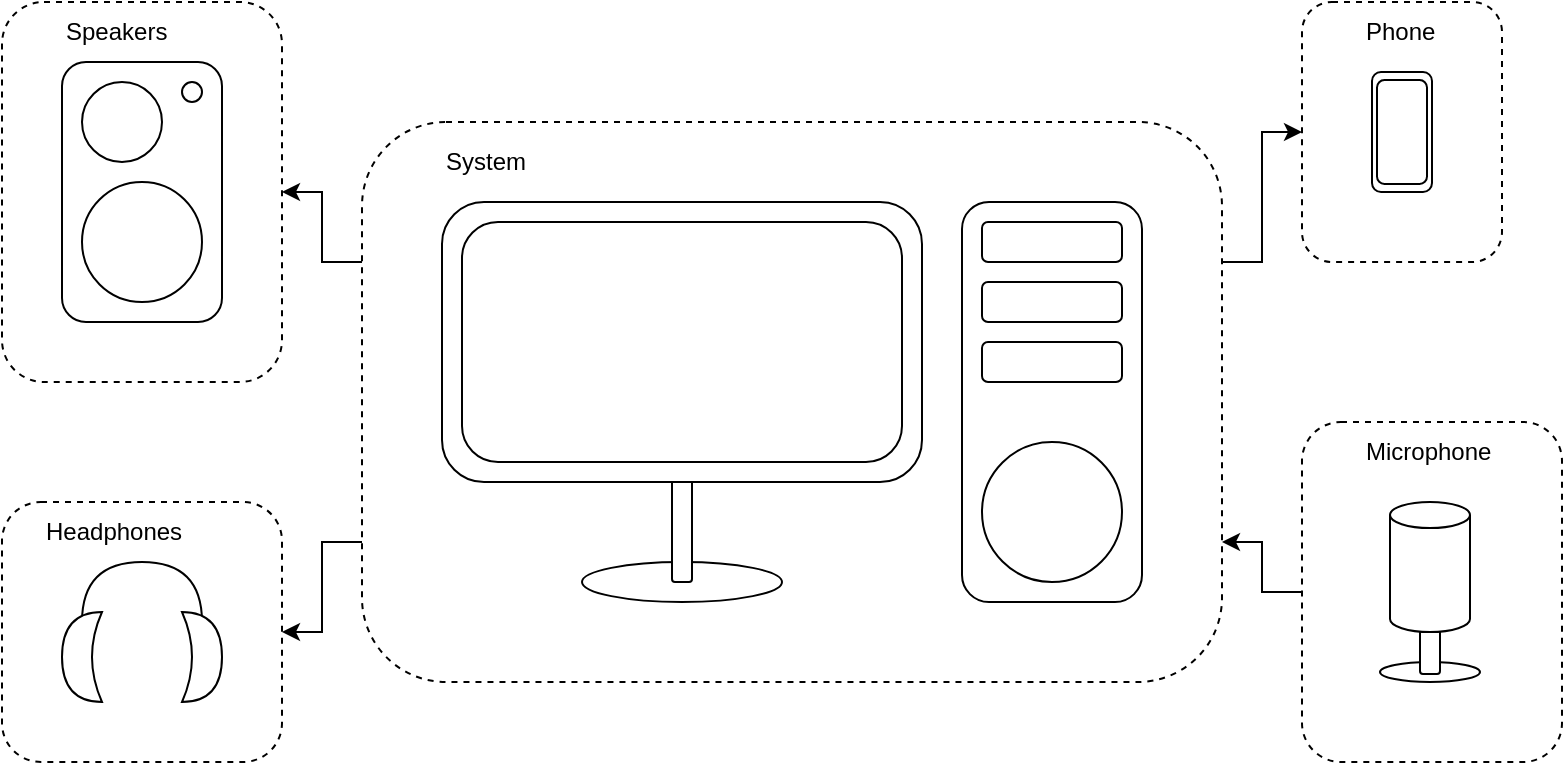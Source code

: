 <mxfile version="24.7.17">
  <diagram name="Page-1" id="P2bzlpWV9BQvfWMMdXGA">
    <mxGraphModel dx="2578" dy="1012" grid="1" gridSize="10" guides="1" tooltips="1" connect="1" arrows="1" fold="1" page="1" pageScale="1" pageWidth="850" pageHeight="1100" math="0" shadow="0">
      <root>
        <mxCell id="0" />
        <mxCell id="1" parent="0" />
        <mxCell id="ZbY5U2wuNLYE3oSprNOO-49" value="" style="rounded=1;whiteSpace=wrap;html=1;fillColor=none;dashed=1;" parent="1" vertex="1">
          <mxGeometry x="500" y="460" width="100" height="130" as="geometry" />
        </mxCell>
        <mxCell id="ZbY5U2wuNLYE3oSprNOO-40" value="" style="rounded=1;whiteSpace=wrap;html=1;fillColor=none;dashed=1;" parent="1" vertex="1">
          <mxGeometry x="-150" y="710" width="140" height="130" as="geometry" />
        </mxCell>
        <mxCell id="ZbY5U2wuNLYE3oSprNOO-45" value="" style="rounded=1;whiteSpace=wrap;html=1;fillColor=none;dashed=1;" parent="1" vertex="1">
          <mxGeometry x="-150" y="460" width="140" height="190" as="geometry" />
        </mxCell>
        <mxCell id="ZbY5U2wuNLYE3oSprNOO-47" style="edgeStyle=orthogonalEdgeStyle;rounded=0;orthogonalLoop=1;jettySize=auto;html=1;exitX=0;exitY=0.25;exitDx=0;exitDy=0;entryX=1;entryY=0.5;entryDx=0;entryDy=0;" parent="1" source="ZbY5U2wuNLYE3oSprNOO-29" target="ZbY5U2wuNLYE3oSprNOO-45" edge="1">
          <mxGeometry relative="1" as="geometry" />
        </mxCell>
        <mxCell id="ZbY5U2wuNLYE3oSprNOO-48" style="edgeStyle=orthogonalEdgeStyle;rounded=0;orthogonalLoop=1;jettySize=auto;html=1;exitX=0;exitY=0.75;exitDx=0;exitDy=0;entryX=1;entryY=0.5;entryDx=0;entryDy=0;" parent="1" source="ZbY5U2wuNLYE3oSprNOO-29" target="ZbY5U2wuNLYE3oSprNOO-40" edge="1">
          <mxGeometry relative="1" as="geometry" />
        </mxCell>
        <mxCell id="ZbY5U2wuNLYE3oSprNOO-53" style="edgeStyle=orthogonalEdgeStyle;rounded=0;orthogonalLoop=1;jettySize=auto;html=1;exitX=1;exitY=0.25;exitDx=0;exitDy=0;entryX=0;entryY=0.5;entryDx=0;entryDy=0;" parent="1" source="ZbY5U2wuNLYE3oSprNOO-29" target="ZbY5U2wuNLYE3oSprNOO-49" edge="1">
          <mxGeometry relative="1" as="geometry" />
        </mxCell>
        <mxCell id="ZbY5U2wuNLYE3oSprNOO-29" value="" style="rounded=1;whiteSpace=wrap;html=1;fillColor=none;dashed=1;" parent="1" vertex="1">
          <mxGeometry x="30" y="520" width="430" height="280" as="geometry" />
        </mxCell>
        <mxCell id="ZbY5U2wuNLYE3oSprNOO-52" style="edgeStyle=orthogonalEdgeStyle;rounded=0;orthogonalLoop=1;jettySize=auto;html=1;exitX=0;exitY=0.5;exitDx=0;exitDy=0;entryX=1;entryY=0.75;entryDx=0;entryDy=0;" parent="1" source="ZbY5U2wuNLYE3oSprNOO-31" target="ZbY5U2wuNLYE3oSprNOO-29" edge="1">
          <mxGeometry relative="1" as="geometry" />
        </mxCell>
        <mxCell id="ZbY5U2wuNLYE3oSprNOO-31" value="" style="rounded=1;whiteSpace=wrap;html=1;fillColor=none;dashed=1;" parent="1" vertex="1">
          <mxGeometry x="500" y="670" width="130" height="170" as="geometry" />
        </mxCell>
        <mxCell id="ZbY5U2wuNLYE3oSprNOO-23" value="" style="ellipse;whiteSpace=wrap;html=1;" parent="1" vertex="1">
          <mxGeometry x="539" y="790" width="50" height="10" as="geometry" />
        </mxCell>
        <mxCell id="ZbY5U2wuNLYE3oSprNOO-4" value="" style="rounded=1;whiteSpace=wrap;html=1;" parent="1" vertex="1">
          <mxGeometry x="330" y="560" width="90" height="200" as="geometry" />
        </mxCell>
        <mxCell id="ZbY5U2wuNLYE3oSprNOO-7" value="" style="rounded=1;whiteSpace=wrap;html=1;" parent="1" vertex="1">
          <mxGeometry x="340" y="570" width="70" height="20" as="geometry" />
        </mxCell>
        <mxCell id="ZbY5U2wuNLYE3oSprNOO-8" value="" style="ellipse;whiteSpace=wrap;html=1;aspect=fixed;" parent="1" vertex="1">
          <mxGeometry x="340" y="680" width="70" height="70" as="geometry" />
        </mxCell>
        <mxCell id="ZbY5U2wuNLYE3oSprNOO-9" value="" style="rounded=1;whiteSpace=wrap;html=1;" parent="1" vertex="1">
          <mxGeometry x="535" y="495" width="30" height="60" as="geometry" />
        </mxCell>
        <mxCell id="ZbY5U2wuNLYE3oSprNOO-10" value="" style="rounded=1;whiteSpace=wrap;html=1;" parent="1" vertex="1">
          <mxGeometry x="537.5" y="499" width="25" height="52" as="geometry" />
        </mxCell>
        <mxCell id="ZbY5U2wuNLYE3oSprNOO-15" value="" style="rounded=1;whiteSpace=wrap;html=1;" parent="1" vertex="1">
          <mxGeometry x="-120" y="490" width="80" height="130" as="geometry" />
        </mxCell>
        <mxCell id="ZbY5U2wuNLYE3oSprNOO-17" value="" style="ellipse;whiteSpace=wrap;html=1;aspect=fixed;" parent="1" vertex="1">
          <mxGeometry x="-110" y="500" width="40" height="40" as="geometry" />
        </mxCell>
        <mxCell id="ZbY5U2wuNLYE3oSprNOO-18" value="" style="ellipse;whiteSpace=wrap;html=1;aspect=fixed;" parent="1" vertex="1">
          <mxGeometry x="-110" y="550" width="60" height="60" as="geometry" />
        </mxCell>
        <mxCell id="ZbY5U2wuNLYE3oSprNOO-24" value="" style="ellipse;whiteSpace=wrap;html=1;" parent="1" vertex="1">
          <mxGeometry x="140" y="740" width="100" height="20" as="geometry" />
        </mxCell>
        <mxCell id="ZbY5U2wuNLYE3oSprNOO-25" value="" style="rounded=1;whiteSpace=wrap;html=1;" parent="1" vertex="1">
          <mxGeometry x="340" y="600" width="70" height="20" as="geometry" />
        </mxCell>
        <mxCell id="ZbY5U2wuNLYE3oSprNOO-26" value="" style="rounded=1;whiteSpace=wrap;html=1;" parent="1" vertex="1">
          <mxGeometry x="340" y="630" width="70" height="20" as="geometry" />
        </mxCell>
        <mxCell id="ZbY5U2wuNLYE3oSprNOO-30" value="System" style="text;html=1;align=left;verticalAlign=middle;whiteSpace=wrap;rounded=0;" parent="1" vertex="1">
          <mxGeometry x="70" y="520" width="350" height="40" as="geometry" />
        </mxCell>
        <mxCell id="ZbY5U2wuNLYE3oSprNOO-32" value="Microphone" style="text;html=1;align=left;verticalAlign=middle;whiteSpace=wrap;rounded=0;" parent="1" vertex="1">
          <mxGeometry x="530" y="670" width="70" height="30" as="geometry" />
        </mxCell>
        <mxCell id="ZbY5U2wuNLYE3oSprNOO-36" value="" style="shape=requiredInterface;html=1;verticalLabelPosition=bottom;sketch=0;direction=north;" parent="1" vertex="1">
          <mxGeometry x="-110" y="740" width="60" height="30" as="geometry" />
        </mxCell>
        <mxCell id="ZbY5U2wuNLYE3oSprNOO-37" value="" style="rounded=1;whiteSpace=wrap;html=1;" parent="1" vertex="1">
          <mxGeometry x="559" y="770" width="10" height="26" as="geometry" />
        </mxCell>
        <mxCell id="ZbY5U2wuNLYE3oSprNOO-19" value="" style="shape=cylinder3;whiteSpace=wrap;html=1;boundedLbl=1;backgroundOutline=1;size=6.524;" parent="1" vertex="1">
          <mxGeometry x="544" y="710" width="40" height="65" as="geometry" />
        </mxCell>
        <mxCell id="ZbY5U2wuNLYE3oSprNOO-38" value="" style="rounded=1;whiteSpace=wrap;html=1;" parent="1" vertex="1">
          <mxGeometry x="185" y="690" width="10" height="60" as="geometry" />
        </mxCell>
        <mxCell id="ZbY5U2wuNLYE3oSprNOO-1" value="" style="rounded=1;whiteSpace=wrap;html=1;" parent="1" vertex="1">
          <mxGeometry x="70" y="560" width="240" height="140" as="geometry" />
        </mxCell>
        <mxCell id="ZbY5U2wuNLYE3oSprNOO-6" value="" style="rounded=1;whiteSpace=wrap;html=1;" parent="1" vertex="1">
          <mxGeometry x="80" y="570" width="220" height="120" as="geometry" />
        </mxCell>
        <mxCell id="ZbY5U2wuNLYE3oSprNOO-39" value="" style="shape=xor;whiteSpace=wrap;html=1;flipH=1;" parent="1" vertex="1">
          <mxGeometry x="-120" y="765" width="20" height="45" as="geometry" />
        </mxCell>
        <mxCell id="ZbY5U2wuNLYE3oSprNOO-34" value="" style="shape=xor;whiteSpace=wrap;html=1;" parent="1" vertex="1">
          <mxGeometry x="-60" y="765" width="20" height="45" as="geometry" />
        </mxCell>
        <mxCell id="ZbY5U2wuNLYE3oSprNOO-41" value="Headphones" style="text;html=1;align=left;verticalAlign=middle;whiteSpace=wrap;rounded=0;" parent="1" vertex="1">
          <mxGeometry x="-130" y="710" width="90" height="30" as="geometry" />
        </mxCell>
        <mxCell id="ZbY5U2wuNLYE3oSprNOO-44" value="" style="ellipse;whiteSpace=wrap;html=1;aspect=fixed;" parent="1" vertex="1">
          <mxGeometry x="-60" y="500" width="10" height="10" as="geometry" />
        </mxCell>
        <mxCell id="ZbY5U2wuNLYE3oSprNOO-46" value="Speakers" style="text;html=1;align=left;verticalAlign=middle;whiteSpace=wrap;rounded=0;" parent="1" vertex="1">
          <mxGeometry x="-120" y="460" width="80" height="30" as="geometry" />
        </mxCell>
        <mxCell id="ZbY5U2wuNLYE3oSprNOO-51" value="Phone" style="text;html=1;align=left;verticalAlign=middle;whiteSpace=wrap;rounded=0;" parent="1" vertex="1">
          <mxGeometry x="530" y="460" width="40" height="30" as="geometry" />
        </mxCell>
      </root>
    </mxGraphModel>
  </diagram>
</mxfile>
